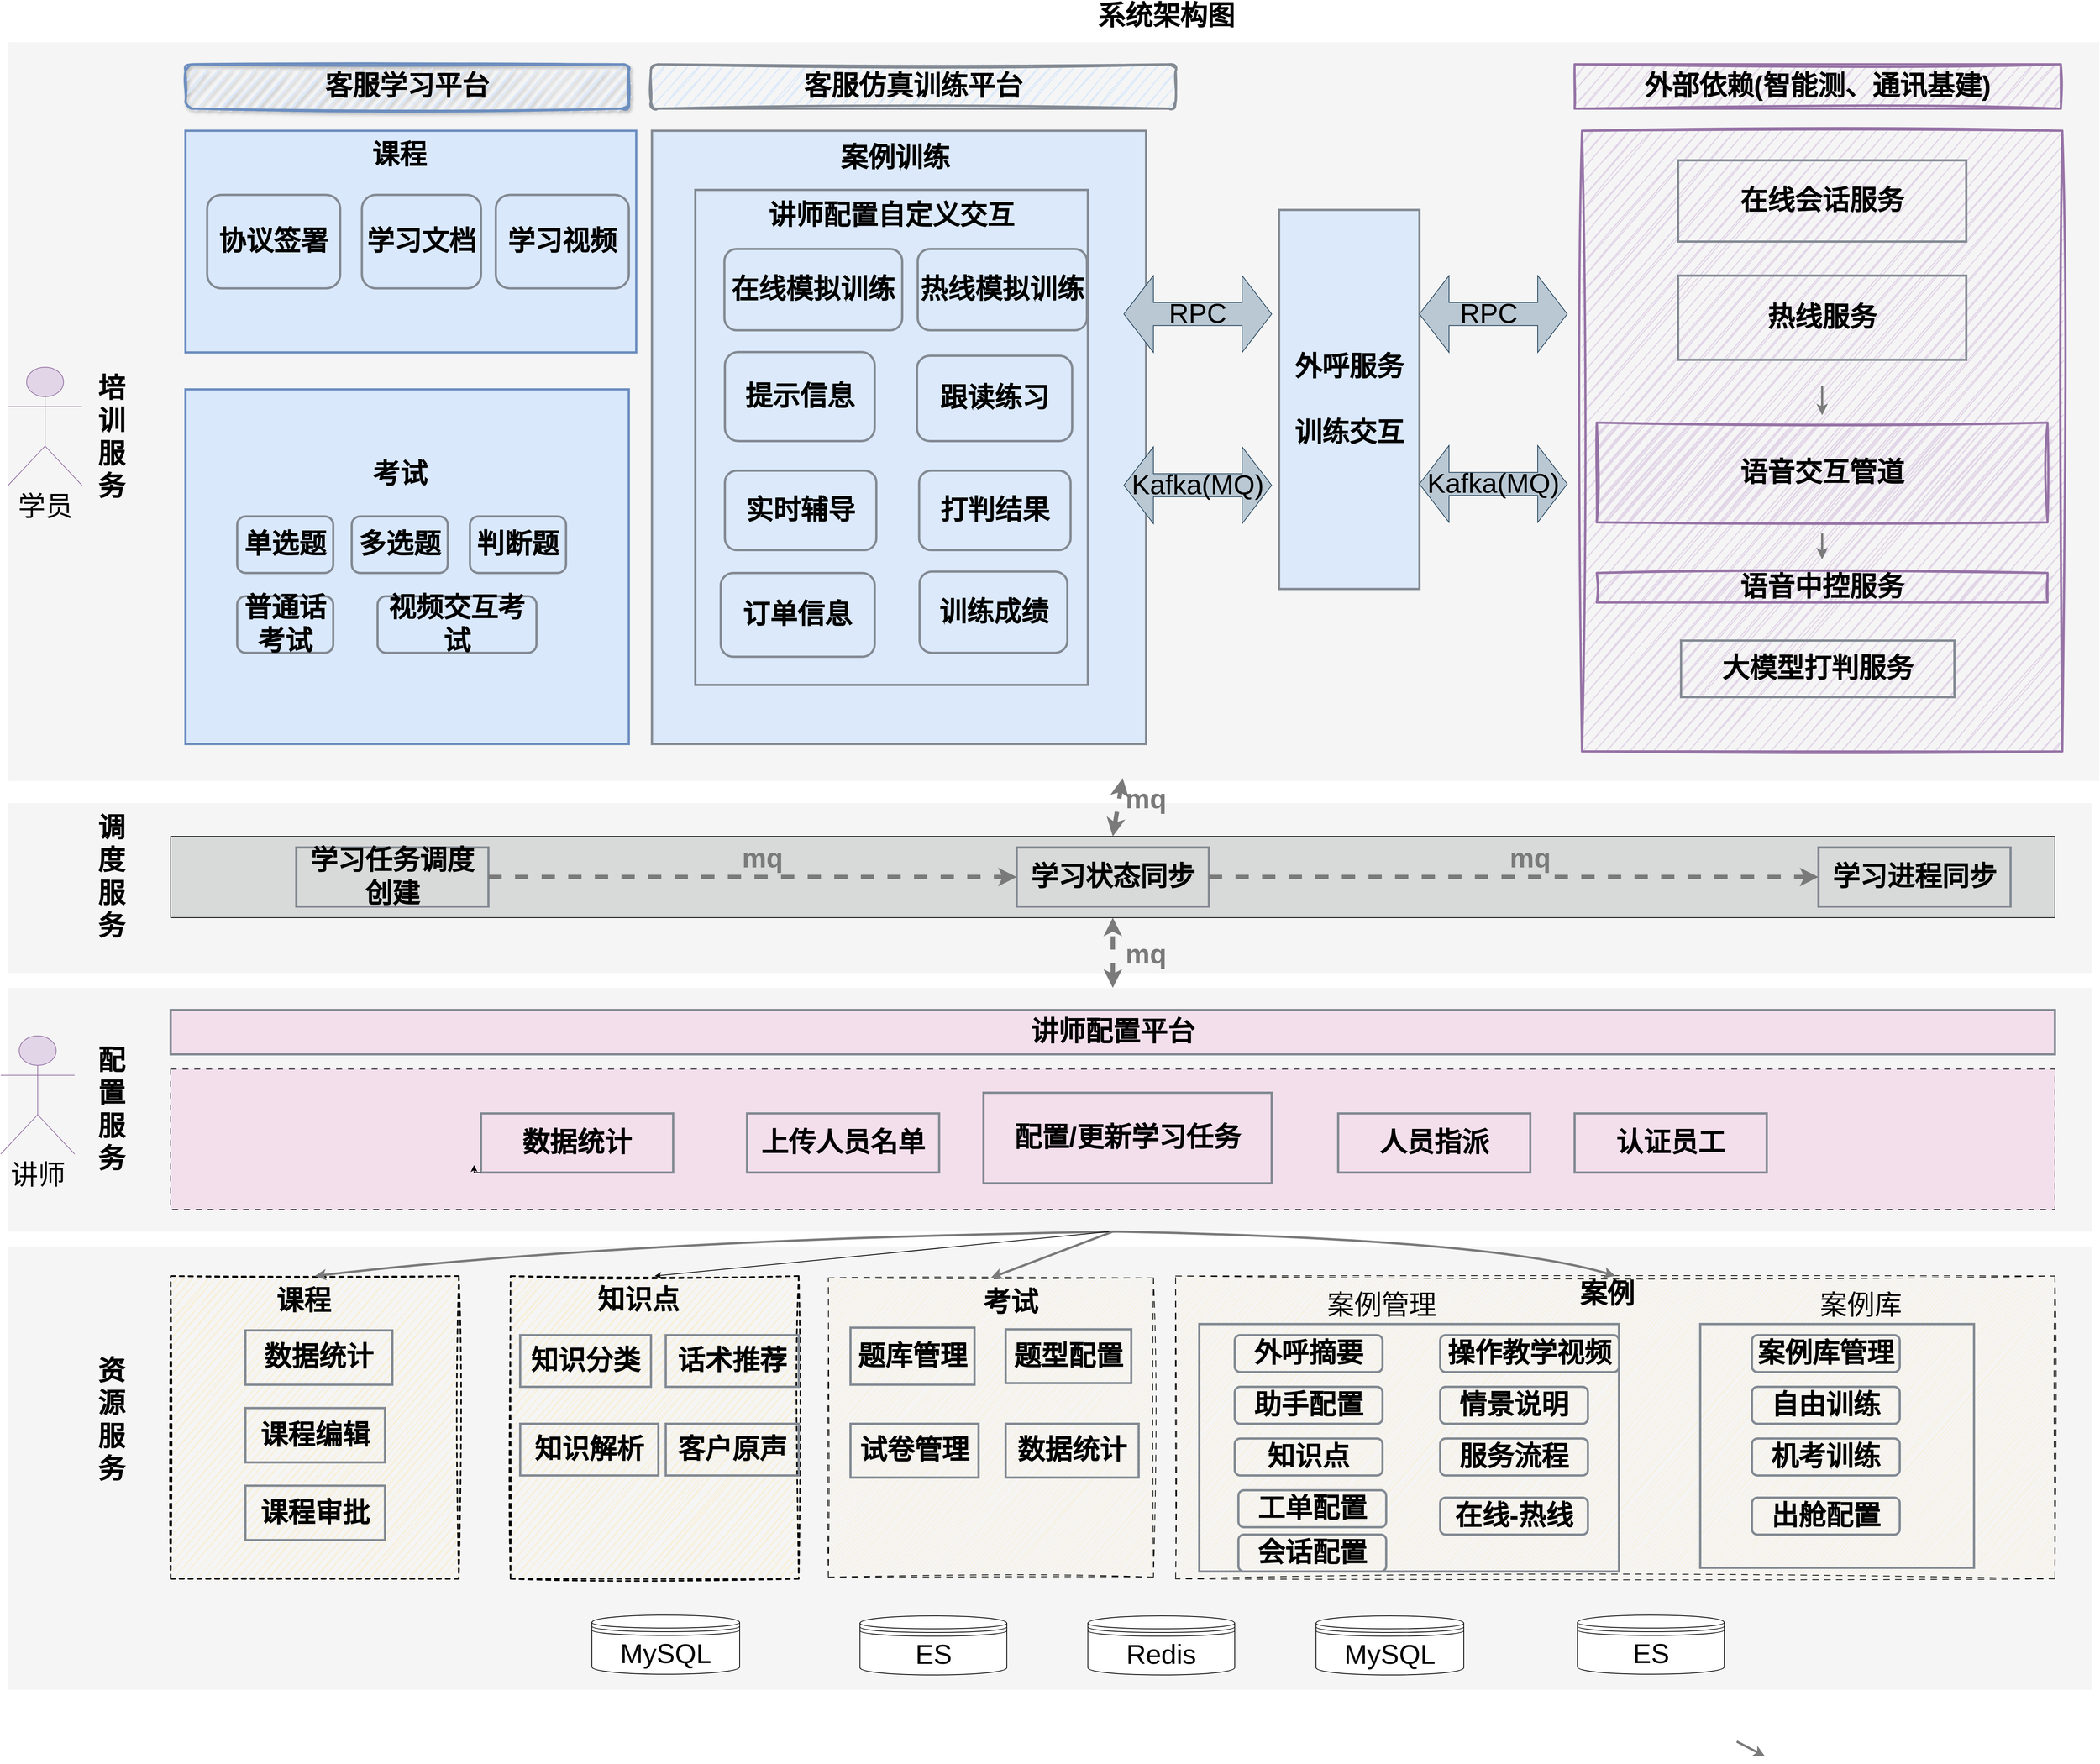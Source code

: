 <mxfile version="28.2.5">
  <diagram name="第 1 页" id="A-eHHzK-GCT5FrcxM3si">
    <mxGraphModel dx="3253" dy="3379" grid="1" gridSize="10" guides="1" tooltips="1" connect="1" arrows="1" fold="1" page="1" pageScale="1" pageWidth="827" pageHeight="1169" math="0" shadow="0">
      <root>
        <mxCell id="0" />
        <mxCell id="1" parent="0" />
        <mxCell id="sV2P0FJGSlzIeBvPtXu7-1" value="" style="rounded=0;whiteSpace=wrap;html=1;strokeColor=none;fillColor=#F5F5F5;fontSize=37;" parent="1" vertex="1">
          <mxGeometry x="30" y="670" width="2820" height="600" as="geometry" />
        </mxCell>
        <mxCell id="sV2P0FJGSlzIeBvPtXu7-2" value="" style="rounded=0;whiteSpace=wrap;html=1;dashed=1;dashPattern=8 8;fillColor=#F8EED1;sketch=1;curveFitting=1;jiggle=2;fontSize=37;" parent="1" vertex="1">
          <mxGeometry x="1610" y="710" width="1190" height="410" as="geometry" />
        </mxCell>
        <mxCell id="sV2P0FJGSlzIeBvPtXu7-4" value="" style="rounded=0;whiteSpace=wrap;html=1;strokeColor=none;fillColor=#F5F5F5;fontSize=37;" parent="1" vertex="1">
          <mxGeometry x="30" y="70" width="2820" height="230" as="geometry" />
        </mxCell>
        <mxCell id="sV2P0FJGSlzIeBvPtXu7-5" value="" style="rounded=0;whiteSpace=wrap;html=1;fillColor=#D8D9D9;fontSize=37;" parent="1" vertex="1">
          <mxGeometry x="250" y="115" width="2550" height="110" as="geometry" />
        </mxCell>
        <mxCell id="sV2P0FJGSlzIeBvPtXu7-6" value="" style="rounded=0;whiteSpace=wrap;html=1;strokeColor=none;fillColor=#F5F5F5;fontSize=37;" parent="1" vertex="1">
          <mxGeometry x="30" y="320" width="2820" height="330" as="geometry" />
        </mxCell>
        <mxCell id="sV2P0FJGSlzIeBvPtXu7-7" value="" style="rounded=0;whiteSpace=wrap;html=1;strokeColor=none;fillColor=#F5F5F5;fontSize=37;" parent="1" vertex="1">
          <mxGeometry x="30" y="-960" width="2830" height="1000" as="geometry" />
        </mxCell>
        <mxCell id="sV2P0FJGSlzIeBvPtXu7-8" value="&lt;b&gt;&lt;font&gt;资源服务&lt;/font&gt;&lt;/b&gt;" style="text;html=1;align=center;verticalAlign=middle;whiteSpace=wrap;rounded=0;fontSize=37;" parent="1" vertex="1">
          <mxGeometry x="150" y="740" width="40" height="330" as="geometry" />
        </mxCell>
        <mxCell id="sV2P0FJGSlzIeBvPtXu7-9" value="&lt;span&gt;&lt;b&gt;培训服务&lt;/b&gt;&lt;/span&gt;" style="text;html=1;align=center;verticalAlign=middle;whiteSpace=wrap;rounded=0;fontSize=37;" parent="1" vertex="1">
          <mxGeometry x="150" y="-495" width="40" height="140" as="geometry" />
        </mxCell>
        <mxCell id="sV2P0FJGSlzIeBvPtXu7-10" value="&lt;font&gt;&lt;b&gt;系统架构图&lt;/b&gt;&lt;/font&gt;" style="text;html=1;align=center;verticalAlign=middle;whiteSpace=wrap;rounded=0;fontSize=37;" parent="1" vertex="1">
          <mxGeometry x="1365" y="-1010" width="465" height="30" as="geometry" />
        </mxCell>
        <mxCell id="sV2P0FJGSlzIeBvPtXu7-11" value="&lt;font&gt;&lt;b&gt;客服仿真训练平台&lt;/b&gt;&lt;/font&gt;" style="rounded=1;whiteSpace=wrap;html=1;fillColor=#DBE9FA;strokeColor=#838A93;strokeWidth=3;shadow=0;sketch=1;curveFitting=1;jiggle=2;fontSize=37;" parent="1" vertex="1">
          <mxGeometry x="900" y="-930" width="710" height="60" as="geometry" />
        </mxCell>
        <mxCell id="sV2P0FJGSlzIeBvPtXu7-12" value="&lt;b&gt;&lt;font&gt;讲师配置平台&lt;/font&gt;&lt;/b&gt;" style="rounded=0;whiteSpace=wrap;html=1;strokeColor=#838A93;fillColor=#F3DFEC;strokeWidth=3;fontSize=37;" parent="1" vertex="1">
          <mxGeometry x="250" y="350" width="2550" height="60" as="geometry" />
        </mxCell>
        <mxCell id="sV2P0FJGSlzIeBvPtXu7-13" value="" style="rounded=0;whiteSpace=wrap;html=1;fillColor=#dae8fc;strokeColor=#6c8ebf;strokeWidth=3;fontSize=37;" parent="1" vertex="1">
          <mxGeometry x="270" y="-840" width="610" height="300" as="geometry" />
        </mxCell>
        <mxCell id="sV2P0FJGSlzIeBvPtXu7-14" value="&lt;font&gt;&lt;b&gt;课程&lt;/b&gt;&lt;/font&gt;" style="text;html=1;align=center;verticalAlign=middle;whiteSpace=wrap;rounded=0;fontSize=37;" parent="1" vertex="1">
          <mxGeometry x="479.38" y="-821.87" width="161.25" height="30" as="geometry" />
        </mxCell>
        <mxCell id="sV2P0FJGSlzIeBvPtXu7-15" value="&lt;span&gt;&lt;b&gt;调度服务&lt;/b&gt;&lt;/span&gt;" style="text;html=1;align=center;verticalAlign=middle;whiteSpace=wrap;rounded=0;fontSize=37;" parent="1" vertex="1">
          <mxGeometry x="150" y="100" width="40" height="140" as="geometry" />
        </mxCell>
        <mxCell id="sV2P0FJGSlzIeBvPtXu7-16" value="&lt;b&gt;&lt;font&gt;配置服务&lt;/font&gt;&lt;/b&gt;" style="text;html=1;align=center;verticalAlign=middle;whiteSpace=wrap;rounded=0;fontSize=37;" parent="1" vertex="1">
          <mxGeometry x="150" y="415" width="40" height="140" as="geometry" />
        </mxCell>
        <mxCell id="sV2P0FJGSlzIeBvPtXu7-18" value="&lt;font&gt;&lt;b&gt;内容包&lt;/b&gt;&lt;/font&gt;" style="text;html=1;align=center;verticalAlign=middle;whiteSpace=wrap;rounded=0;fontSize=37;" parent="1" vertex="1">
          <mxGeometry x="2111.25" y="450" width="127.5" height="30" as="geometry" />
        </mxCell>
        <mxCell id="sV2P0FJGSlzIeBvPtXu7-19" value="" style="rounded=0;whiteSpace=wrap;html=1;dashed=1;dashPattern=8 8;fillColor=#F3DFEC;fontSize=37;" parent="1" vertex="1">
          <mxGeometry x="250" y="430" width="2550" height="190" as="geometry" />
        </mxCell>
        <mxCell id="sV2P0FJGSlzIeBvPtXu7-22" value="" style="rounded=0;whiteSpace=wrap;html=1;fillColor=#DBE9FA;strokeColor=#838A93;strokeWidth=3;fontSize=37;" parent="1" vertex="1">
          <mxGeometry x="901.25" y="-840" width="668.75" height="830" as="geometry" />
        </mxCell>
        <mxCell id="sV2P0FJGSlzIeBvPtXu7-23" value="&lt;b&gt;&lt;font&gt;案例训练&lt;/font&gt;&lt;/b&gt;" style="text;html=1;align=center;verticalAlign=middle;whiteSpace=wrap;rounded=0;fontSize=37;" parent="1" vertex="1">
          <mxGeometry x="1130.93" y="-821.87" width="199.07" height="38.13" as="geometry" />
        </mxCell>
        <mxCell id="sV2P0FJGSlzIeBvPtXu7-24" value="&lt;font&gt;&lt;b&gt;客服学习平台&lt;/b&gt;&lt;/font&gt;" style="rounded=1;whiteSpace=wrap;html=1;fillColor=#dae8fc;strokeColor=#6c8ebf;strokeWidth=3;sketch=1;curveFitting=1;jiggle=2;shadow=1;fontSize=37;" parent="1" vertex="1">
          <mxGeometry x="270" y="-930" width="600" height="60" as="geometry" />
        </mxCell>
        <mxCell id="sV2P0FJGSlzIeBvPtXu7-25" value="&lt;span&gt;&lt;b&gt;认证员工&lt;/b&gt;&lt;/span&gt;" style="rounded=0;whiteSpace=wrap;html=1;strokeColor=#838A93;fillColor=none;strokeWidth=3;fontSize=37;" parent="1" vertex="1">
          <mxGeometry x="2150" y="490" width="260" height="80" as="geometry" />
        </mxCell>
        <mxCell id="sV2P0FJGSlzIeBvPtXu7-26" value="&lt;b&gt;&lt;font&gt;数据统计&lt;/font&gt;&lt;/b&gt;" style="rounded=0;whiteSpace=wrap;html=1;strokeColor=#838A93;fillColor=none;strokeWidth=3;fontSize=37;" parent="1" vertex="1">
          <mxGeometry x="670" y="490" width="260" height="80" as="geometry" />
        </mxCell>
        <mxCell id="sV2P0FJGSlzIeBvPtXu7-27" value="&lt;b&gt;&lt;font&gt;人员指派&lt;/font&gt;&lt;/b&gt;" style="rounded=0;whiteSpace=wrap;html=1;strokeColor=#838A93;fillColor=none;strokeWidth=3;fontSize=37;" parent="1" vertex="1">
          <mxGeometry x="1830" y="490" width="260" height="80" as="geometry" />
        </mxCell>
        <mxCell id="sV2P0FJGSlzIeBvPtXu7-28" value="&lt;b&gt;&lt;font&gt;上传人员名单&lt;/font&gt;&lt;/b&gt;" style="rounded=0;whiteSpace=wrap;html=1;strokeColor=#838A93;fillColor=none;strokeWidth=3;fontSize=37;" parent="1" vertex="1">
          <mxGeometry x="1030" y="490" width="260" height="80" as="geometry" />
        </mxCell>
        <mxCell id="sV2P0FJGSlzIeBvPtXu7-29" value="&lt;b&gt;&lt;font&gt;配置/更新学习任务&lt;/font&gt;&lt;/b&gt;" style="rounded=0;whiteSpace=wrap;html=1;strokeColor=#838A93;fillColor=none;strokeWidth=3;fontSize=37;" parent="1" vertex="1">
          <mxGeometry x="1350" y="462" width="390" height="122.5" as="geometry" />
        </mxCell>
        <mxCell id="sV2P0FJGSlzIeBvPtXu7-44" value="" style="group;sketch=1;curveFitting=1;jiggle=2;fontSize=37;" parent="1" vertex="1" connectable="0">
          <mxGeometry x="1140" y="712.5" width="440" height="405" as="geometry" />
        </mxCell>
        <mxCell id="sV2P0FJGSlzIeBvPtXu7-45" value="" style="rounded=0;whiteSpace=wrap;html=1;dashed=1;dashPattern=8 8;fillColor=#F8EED1;sketch=1;curveFitting=1;jiggle=2;fontSize=37;" parent="sV2P0FJGSlzIeBvPtXu7-44" vertex="1">
          <mxGeometry width="440.0" height="405" as="geometry" />
        </mxCell>
        <mxCell id="sV2P0FJGSlzIeBvPtXu7-46" value="&lt;font&gt;&lt;b&gt;考试&lt;/b&gt;&lt;/font&gt;" style="text;html=1;align=center;verticalAlign=middle;whiteSpace=wrap;rounded=0;fontSize=37;" parent="sV2P0FJGSlzIeBvPtXu7-44" vertex="1">
          <mxGeometry x="183.55" y="19.29" width="126.45" height="28.93" as="geometry" />
        </mxCell>
        <mxCell id="sV2P0FJGSlzIeBvPtXu7-47" value="&lt;span&gt;&lt;b&gt;题型配置&lt;/b&gt;&lt;/span&gt;" style="rounded=0;whiteSpace=wrap;html=1;strokeColor=#838A93;fillColor=none;strokeWidth=3;fontSize=37;" parent="sV2P0FJGSlzIeBvPtXu7-44" vertex="1">
          <mxGeometry x="240" y="69.68" width="170" height="72.77" as="geometry" />
        </mxCell>
        <mxCell id="sV2P0FJGSlzIeBvPtXu7-48" value="&lt;span&gt;&lt;b&gt;题库管理&lt;/b&gt;&lt;/span&gt;" style="rounded=0;whiteSpace=wrap;html=1;strokeColor=#838A93;fillColor=none;strokeWidth=3;fontSize=37;" parent="sV2P0FJGSlzIeBvPtXu7-44" vertex="1">
          <mxGeometry x="30" y="67.5" width="167.84" height="77.14" as="geometry" />
        </mxCell>
        <mxCell id="sV2P0FJGSlzIeBvPtXu7-228" value="&lt;span&gt;&lt;b&gt;试卷管理&lt;/b&gt;&lt;/span&gt;" style="rounded=0;whiteSpace=wrap;html=1;strokeColor=#838A93;fillColor=none;strokeWidth=3;fontSize=37;" parent="sV2P0FJGSlzIeBvPtXu7-44" vertex="1">
          <mxGeometry x="30" y="197.5" width="173.32" height="72.77" as="geometry" />
        </mxCell>
        <mxCell id="sV2P0FJGSlzIeBvPtXu7-229" value="&lt;span&gt;&lt;b&gt;数据统计&lt;/b&gt;&lt;/span&gt;" style="rounded=0;whiteSpace=wrap;html=1;strokeColor=#838A93;fillColor=none;strokeWidth=3;fontSize=37;" parent="sV2P0FJGSlzIeBvPtXu7-44" vertex="1">
          <mxGeometry x="240" y="197.5" width="180" height="72.77" as="geometry" />
        </mxCell>
        <mxCell id="sV2P0FJGSlzIeBvPtXu7-56" value="" style="group;sketch=1;curveFitting=1;jiggle=2;shadow=0;fontSize=37;" parent="1" vertex="1" connectable="0">
          <mxGeometry x="250" y="710" width="390" height="410" as="geometry" />
        </mxCell>
        <mxCell id="sV2P0FJGSlzIeBvPtXu7-57" value="" style="rounded=0;whiteSpace=wrap;html=1;dashed=1;fillColor=#F8EED1;strokeWidth=2;sketch=1;curveFitting=1;jiggle=2;fontSize=37;" parent="sV2P0FJGSlzIeBvPtXu7-56" vertex="1">
          <mxGeometry width="390" height="410" as="geometry" />
        </mxCell>
        <mxCell id="sV2P0FJGSlzIeBvPtXu7-58" value="&lt;font&gt;&lt;b&gt;课程&lt;/b&gt;&lt;/font&gt;" style="text;html=1;align=center;verticalAlign=middle;whiteSpace=wrap;rounded=0;fontSize=37;" parent="sV2P0FJGSlzIeBvPtXu7-56" vertex="1">
          <mxGeometry x="140" y="19.52" width="80" height="29.29" as="geometry" />
        </mxCell>
        <mxCell id="sV2P0FJGSlzIeBvPtXu7-214" value="&lt;b&gt;&lt;font&gt;数据统计&lt;/font&gt;&lt;/b&gt;" style="rounded=0;whiteSpace=wrap;html=1;strokeColor=#838A93;fillColor=none;strokeWidth=3;fontSize=37;" parent="sV2P0FJGSlzIeBvPtXu7-56" vertex="1">
          <mxGeometry x="101.11" y="73.59" width="198.89" height="73.59" as="geometry" />
        </mxCell>
        <mxCell id="sV2P0FJGSlzIeBvPtXu7-215" value="&lt;b&gt;&lt;font&gt;课程编辑&lt;/font&gt;&lt;/b&gt;" style="rounded=0;whiteSpace=wrap;html=1;strokeColor=#838A93;fillColor=none;strokeWidth=3;fontSize=37;" parent="sV2P0FJGSlzIeBvPtXu7-56" vertex="1">
          <mxGeometry x="101.11" y="178.72" width="188.89" height="73.59" as="geometry" />
        </mxCell>
        <mxCell id="sV2P0FJGSlzIeBvPtXu7-216" value="&lt;span&gt;&lt;b&gt;课程审批&lt;/b&gt;&lt;/span&gt;" style="rounded=0;whiteSpace=wrap;html=1;strokeColor=#838A93;fillColor=none;strokeWidth=3;fontSize=37;" parent="sV2P0FJGSlzIeBvPtXu7-56" vertex="1">
          <mxGeometry x="101.11" y="283.85" width="188.89" height="73.59" as="geometry" />
        </mxCell>
        <mxCell id="sV2P0FJGSlzIeBvPtXu7-82" value="&lt;b&gt;&lt;font&gt;学习任务调度创建&lt;/font&gt;&lt;/b&gt;" style="rounded=0;whiteSpace=wrap;html=1;strokeColor=#838A93;fillColor=none;strokeWidth=3;fontSize=37;" parent="1" vertex="1">
          <mxGeometry x="420" y="130" width="260" height="80" as="geometry" />
        </mxCell>
        <mxCell id="sV2P0FJGSlzIeBvPtXu7-83" value="&lt;b&gt;&lt;font&gt;学习状态同步&lt;/font&gt;&lt;/b&gt;" style="rounded=0;whiteSpace=wrap;html=1;strokeColor=#838A93;fillColor=none;strokeWidth=3;fontSize=37;" parent="1" vertex="1">
          <mxGeometry x="1395" y="130" width="260" height="80" as="geometry" />
        </mxCell>
        <mxCell id="sV2P0FJGSlzIeBvPtXu7-84" value="&lt;b&gt;&lt;font&gt;学习进程同步&lt;/font&gt;&lt;/b&gt;" style="rounded=0;whiteSpace=wrap;html=1;strokeColor=#838A93;fillColor=none;strokeWidth=3;fontSize=37;" parent="1" vertex="1">
          <mxGeometry x="2480" y="130" width="260" height="80" as="geometry" />
        </mxCell>
        <mxCell id="sV2P0FJGSlzIeBvPtXu7-85" value="&lt;font color=&quot;#7a7a7a&quot;&gt;&lt;b&gt;mq&lt;/b&gt;&lt;/font&gt;" style="text;html=1;align=center;verticalAlign=middle;whiteSpace=wrap;rounded=0;fontSize=37;" parent="1" vertex="1">
          <mxGeometry x="1540" y="260" width="60" height="30" as="geometry" />
        </mxCell>
        <mxCell id="sV2P0FJGSlzIeBvPtXu7-86" value="" style="rounded=0;whiteSpace=wrap;html=1;fillColor=#e1d5e7;strokeColor=#9673a6;strokeWidth=3;shadow=0;glass=0;sketch=1;curveFitting=1;jiggle=2;fontSize=37;" parent="1" vertex="1">
          <mxGeometry x="2160" y="-840" width="650" height="840" as="geometry" />
        </mxCell>
        <mxCell id="sV2P0FJGSlzIeBvPtXu7-88" value="" style="rounded=0;whiteSpace=wrap;html=1;fillColor=#dae8fc;strokeColor=#6c8ebf;strokeWidth=3;fontSize=37;" parent="1" vertex="1">
          <mxGeometry x="270" y="-490" width="600" height="480" as="geometry" />
        </mxCell>
        <mxCell id="sV2P0FJGSlzIeBvPtXu7-89" value="&lt;font&gt;&lt;b&gt;考试&lt;/b&gt;&lt;/font&gt;" style="text;html=1;align=center;verticalAlign=middle;whiteSpace=wrap;rounded=0;fontSize=37;" parent="1" vertex="1">
          <mxGeometry x="498.75" y="-390" width="122.5" height="30" as="geometry" />
        </mxCell>
        <mxCell id="sV2P0FJGSlzIeBvPtXu7-91" value="&lt;font color=&quot;#7a7a7a&quot;&gt;&lt;b&gt;mq&lt;/b&gt;&lt;/font&gt;" style="text;html=1;align=center;verticalAlign=middle;whiteSpace=wrap;rounded=0;fontSize=37;" parent="1" vertex="1">
          <mxGeometry x="1540" y="50" width="60" height="30" as="geometry" />
        </mxCell>
        <mxCell id="sV2P0FJGSlzIeBvPtXu7-92" value="" style="endArrow=classic;startArrow=classic;html=1;rounded=0;exitX=0.5;exitY=0;exitDx=0;exitDy=0;strokeWidth=6;dashed=1;strokeColor=#7A7A7A;entryX=0.533;entryY=0.996;entryDx=0;entryDy=0;entryPerimeter=0;fontSize=37;" parent="1" source="sV2P0FJGSlzIeBvPtXu7-5" target="sV2P0FJGSlzIeBvPtXu7-7" edge="1">
          <mxGeometry width="50" height="50" relative="1" as="geometry">
            <mxPoint x="1790" y="180" as="sourcePoint" />
            <mxPoint x="1525" y="50" as="targetPoint" />
          </mxGeometry>
        </mxCell>
        <mxCell id="sV2P0FJGSlzIeBvPtXu7-93" value="" style="endArrow=classic;startArrow=classic;html=1;rounded=0;entryX=0.5;entryY=1;entryDx=0;entryDy=0;strokeWidth=6;strokeColor=#7A7A7A;dashed=1;fontSize=37;" parent="1" target="sV2P0FJGSlzIeBvPtXu7-5" edge="1">
          <mxGeometry width="50" height="50" relative="1" as="geometry">
            <mxPoint x="1525" y="320" as="sourcePoint" />
            <mxPoint x="1840" y="130" as="targetPoint" />
          </mxGeometry>
        </mxCell>
        <mxCell id="sV2P0FJGSlzIeBvPtXu7-94" value="&lt;b&gt;外呼服务&lt;/b&gt;&lt;div&gt;&lt;span&gt;&lt;b&gt;&lt;br&gt;&lt;/b&gt;&lt;/span&gt;&lt;div&gt;&lt;span&gt;&lt;b&gt;训练交互&lt;/b&gt;&lt;/span&gt;&lt;/div&gt;&lt;/div&gt;" style="rounded=0;whiteSpace=wrap;html=1;fillColor=#DBE9FA;strokeColor=#838A93;strokeWidth=3;fontSize=37;" parent="1" vertex="1">
          <mxGeometry x="1750" y="-732.86" width="190" height="513" as="geometry" />
        </mxCell>
        <mxCell id="sV2P0FJGSlzIeBvPtXu7-95" value="" style="rounded=0;whiteSpace=wrap;html=1;strokeColor=#838A93;strokeWidth=3;fillColor=none;fontSize=37;" parent="1" vertex="1">
          <mxGeometry x="960" y="-760" width="531.25" height="670" as="geometry" />
        </mxCell>
        <mxCell id="sV2P0FJGSlzIeBvPtXu7-96" value="&lt;font&gt;&lt;b&gt;提示信息&lt;/b&gt;&lt;/font&gt;" style="rounded=1;whiteSpace=wrap;html=1;strokeColor=#838A93;strokeWidth=3;fillColor=none;fontSize=37;" parent="1" vertex="1">
          <mxGeometry x="1000" y="-540.5" width="202.81" height="120.5" as="geometry" />
        </mxCell>
        <mxCell id="sV2P0FJGSlzIeBvPtXu7-97" value="&lt;font&gt;&lt;b&gt;实时辅导&lt;/b&gt;&lt;/font&gt;" style="rounded=1;whiteSpace=wrap;html=1;strokeColor=#838A93;strokeWidth=3;fillColor=none;fontSize=37;" parent="1" vertex="1">
          <mxGeometry x="1000" y="-380" width="205" height="107.5" as="geometry" />
        </mxCell>
        <mxCell id="sV2P0FJGSlzIeBvPtXu7-98" value="&lt;font&gt;&lt;b&gt;跟读练习&lt;/b&gt;&lt;/font&gt;" style="rounded=1;whiteSpace=wrap;html=1;strokeColor=#838A93;strokeWidth=3;fillColor=none;fontSize=37;" parent="1" vertex="1">
          <mxGeometry x="1260" y="-535.5" width="210" height="115.5" as="geometry" />
        </mxCell>
        <mxCell id="sV2P0FJGSlzIeBvPtXu7-99" value="&lt;span&gt;&lt;b&gt;打判结果&lt;/b&gt;&lt;/span&gt;" style="rounded=1;whiteSpace=wrap;html=1;strokeColor=#838A93;strokeWidth=3;fillColor=none;fontSize=37;" parent="1" vertex="1">
          <mxGeometry x="1262.88" y="-380" width="205" height="107.5" as="geometry" />
        </mxCell>
        <mxCell id="sV2P0FJGSlzIeBvPtXu7-100" value="&lt;font&gt;&lt;b&gt;订单信息&lt;/b&gt;&lt;/font&gt;" style="rounded=1;whiteSpace=wrap;html=1;strokeColor=#838A93;strokeWidth=3;fillColor=none;fontSize=37;" parent="1" vertex="1">
          <mxGeometry x="994.38" y="-241.55" width="208.43" height="113.43" as="geometry" />
        </mxCell>
        <mxCell id="sV2P0FJGSlzIeBvPtXu7-101" value="&lt;span&gt;&lt;b&gt;训练成绩&lt;/b&gt;&lt;/span&gt;" style="rounded=1;whiteSpace=wrap;html=1;strokeColor=#838A93;strokeWidth=3;fillColor=none;fontSize=37;" parent="1" vertex="1">
          <mxGeometry x="1263.5" y="-243.43" width="200" height="110" as="geometry" />
        </mxCell>
        <mxCell id="sV2P0FJGSlzIeBvPtXu7-102" value="&lt;font&gt;&lt;b&gt;讲师配置自定义交互&lt;/b&gt;&lt;/font&gt;" style="text;html=1;align=center;verticalAlign=middle;whiteSpace=wrap;rounded=0;fontSize=37;" parent="1" vertex="1">
          <mxGeometry x="1055.93" y="-740" width="339.07" height="30" as="geometry" />
        </mxCell>
        <mxCell id="sV2P0FJGSlzIeBvPtXu7-105" value="&lt;font&gt;&lt;b&gt;语音中控服务&lt;/b&gt;&lt;/font&gt;" style="rounded=0;whiteSpace=wrap;html=1;fillColor=#e1d5e7;strokeColor=#9673a6;strokeWidth=3;sketch=1;curveFitting=1;jiggle=2;fontSize=37;" parent="1" vertex="1">
          <mxGeometry x="2180" y="-241.55" width="610" height="40" as="geometry" />
        </mxCell>
        <mxCell id="sV2P0FJGSlzIeBvPtXu7-120" value="&lt;span&gt;&lt;b&gt;大模型打判服务&lt;/b&gt;&lt;/span&gt;" style="rounded=0;whiteSpace=wrap;html=1;strokeColor=#838A93;strokeWidth=3;fillColor=none;fontSize=37;" parent="1" vertex="1">
          <mxGeometry x="2294" y="-150" width="370" height="76.57" as="geometry" />
        </mxCell>
        <mxCell id="sV2P0FJGSlzIeBvPtXu7-123" value="&lt;font&gt;&lt;b&gt;语音交互管道&lt;/b&gt;&lt;/font&gt;" style="rounded=0;whiteSpace=wrap;html=1;fillColor=#e1d5e7;strokeColor=#9673a6;strokeWidth=3;sketch=1;curveFitting=1;jiggle=2;fontSize=37;" parent="1" vertex="1">
          <mxGeometry x="2180" y="-445" width="610" height="135" as="geometry" />
        </mxCell>
        <mxCell id="sV2P0FJGSlzIeBvPtXu7-135" value="&lt;span&gt;&lt;b&gt;协议签署&lt;/b&gt;&lt;/span&gt;" style="rounded=1;whiteSpace=wrap;html=1;strokeColor=#838A93;strokeWidth=3;fillColor=none;fontSize=37;" parent="1" vertex="1">
          <mxGeometry x="299.38" y="-753.21" width="180" height="126.41" as="geometry" />
        </mxCell>
        <mxCell id="sV2P0FJGSlzIeBvPtXu7-136" value="&lt;font&gt;&lt;b&gt;学习视频&lt;/b&gt;&lt;/font&gt;" style="rounded=1;whiteSpace=wrap;html=1;strokeColor=#838A93;strokeWidth=3;fillColor=none;fontSize=37;" parent="1" vertex="1">
          <mxGeometry x="690" y="-753.21" width="180" height="126.41" as="geometry" />
        </mxCell>
        <mxCell id="sV2P0FJGSlzIeBvPtXu7-139" value="&lt;font&gt;&lt;b&gt;学习文档&lt;/b&gt;&lt;/font&gt;" style="rounded=1;whiteSpace=wrap;html=1;strokeColor=#838A93;strokeWidth=3;fillColor=none;fontSize=37;" parent="1" vertex="1">
          <mxGeometry x="508.75" y="-753.21" width="161.25" height="126.41" as="geometry" />
        </mxCell>
        <mxCell id="sV2P0FJGSlzIeBvPtXu7-140" value="&lt;span&gt;&lt;b&gt;单选题&lt;/b&gt;&lt;/span&gt;" style="rounded=1;whiteSpace=wrap;html=1;strokeColor=#838A93;strokeWidth=3;fillColor=none;fontSize=37;" parent="1" vertex="1">
          <mxGeometry x="340" y="-318.12" width="130" height="76.57" as="geometry" />
        </mxCell>
        <mxCell id="sV2P0FJGSlzIeBvPtXu7-141" value="&lt;span&gt;&lt;b&gt;多选题&lt;/b&gt;&lt;/span&gt;" style="rounded=1;whiteSpace=wrap;html=1;strokeColor=#838A93;strokeWidth=3;fillColor=none;fontSize=37;" parent="1" vertex="1">
          <mxGeometry x="495" y="-318.12" width="130" height="76.57" as="geometry" />
        </mxCell>
        <mxCell id="sV2P0FJGSlzIeBvPtXu7-142" value="&lt;span&gt;&lt;b&gt;判断题&lt;/b&gt;&lt;/span&gt;" style="rounded=1;whiteSpace=wrap;html=1;strokeColor=#838A93;strokeWidth=3;fillColor=none;fontSize=37;" parent="1" vertex="1">
          <mxGeometry x="655" y="-318.12" width="130" height="76.57" as="geometry" />
        </mxCell>
        <mxCell id="sV2P0FJGSlzIeBvPtXu7-143" value="&lt;span&gt;&lt;b&gt;普通话考试&lt;/b&gt;&lt;/span&gt;" style="rounded=1;whiteSpace=wrap;html=1;strokeColor=#838A93;strokeWidth=3;fillColor=none;fontSize=37;" parent="1" vertex="1">
          <mxGeometry x="340" y="-210" width="130" height="76.57" as="geometry" />
        </mxCell>
        <mxCell id="sV2P0FJGSlzIeBvPtXu7-144" value="&lt;span&gt;&lt;b&gt;视频交互考试&lt;/b&gt;&lt;/span&gt;" style="rounded=1;whiteSpace=wrap;html=1;strokeColor=#838A93;strokeWidth=3;fillColor=none;fontSize=37;" parent="1" vertex="1">
          <mxGeometry x="530" y="-210" width="215" height="76.57" as="geometry" />
        </mxCell>
        <mxCell id="sV2P0FJGSlzIeBvPtXu7-145" value="" style="endArrow=classic;html=1;rounded=0;entryX=0.5;entryY=0;entryDx=0;entryDy=0;curved=1;strokeWidth=3;strokeColor=#7A7A7A;fontSize=37;" parent="1" target="sV2P0FJGSlzIeBvPtXu7-57" edge="1">
          <mxGeometry width="50" height="50" relative="1" as="geometry">
            <mxPoint x="1530" y="650" as="sourcePoint" />
            <mxPoint x="1870" y="720" as="targetPoint" />
            <Array as="points">
              <mxPoint x="880" y="660" />
            </Array>
          </mxGeometry>
        </mxCell>
        <mxCell id="sV2P0FJGSlzIeBvPtXu7-146" value="" style="endArrow=classic;html=1;rounded=0;entryX=0.5;entryY=0;entryDx=0;entryDy=0;strokeWidth=3;strokeColor=#7A7A7A;curved=1;fontSize=37;" parent="1" target="sV2P0FJGSlzIeBvPtXu7-2" edge="1">
          <mxGeometry width="50" height="50" relative="1" as="geometry">
            <mxPoint x="1530" y="650" as="sourcePoint" />
            <mxPoint x="1870" y="720" as="targetPoint" />
            <Array as="points">
              <mxPoint x="2040" y="660" />
            </Array>
          </mxGeometry>
        </mxCell>
        <mxCell id="sV2P0FJGSlzIeBvPtXu7-147" value="" style="endArrow=classic;html=1;rounded=0;entryX=0.5;entryY=0;entryDx=0;entryDy=0;strokeColor=#7A7A7A;strokeWidth=3;fontSize=37;" parent="1" target="sV2P0FJGSlzIeBvPtXu7-45" edge="1">
          <mxGeometry width="50" height="50" relative="1" as="geometry">
            <mxPoint x="1525" y="650" as="sourcePoint" />
            <mxPoint x="1870" y="720" as="targetPoint" />
          </mxGeometry>
        </mxCell>
        <mxCell id="sV2P0FJGSlzIeBvPtXu7-150" value="" style="endArrow=classic;html=1;rounded=0;exitX=1;exitY=0.5;exitDx=0;exitDy=0;entryX=0;entryY=0.5;entryDx=0;entryDy=0;strokeWidth=6;strokeColor=#7A7A7A;dashed=1;fontSize=37;" parent="1" source="sV2P0FJGSlzIeBvPtXu7-82" target="sV2P0FJGSlzIeBvPtXu7-83" edge="1">
          <mxGeometry width="50" height="50" relative="1" as="geometry">
            <mxPoint x="1220" y="440" as="sourcePoint" />
            <mxPoint x="1270" y="390" as="targetPoint" />
          </mxGeometry>
        </mxCell>
        <mxCell id="sV2P0FJGSlzIeBvPtXu7-151" value="" style="endArrow=classic;html=1;rounded=0;exitX=1;exitY=0.5;exitDx=0;exitDy=0;entryX=0;entryY=0.5;entryDx=0;entryDy=0;strokeWidth=6;strokeColor=#7A7A7A;dashed=1;fontSize=37;" parent="1" source="sV2P0FJGSlzIeBvPtXu7-83" target="sV2P0FJGSlzIeBvPtXu7-84" edge="1">
          <mxGeometry width="50" height="50" relative="1" as="geometry">
            <mxPoint x="1980" y="440" as="sourcePoint" />
            <mxPoint x="2030" y="390" as="targetPoint" />
          </mxGeometry>
        </mxCell>
        <mxCell id="sV2P0FJGSlzIeBvPtXu7-152" value="" style="endArrow=classic;html=1;rounded=0;exitX=0.5;exitY=1;exitDx=0;exitDy=0;entryX=0.5;entryY=0;entryDx=0;entryDy=0;strokeWidth=3;strokeColor=#7A7A7A;fontSize=37;" parent="1" edge="1">
          <mxGeometry width="50" height="50" relative="1" as="geometry">
            <mxPoint x="2485" y="-495.0" as="sourcePoint" />
            <mxPoint x="2485" y="-455.0" as="targetPoint" />
          </mxGeometry>
        </mxCell>
        <mxCell id="sV2P0FJGSlzIeBvPtXu7-153" value="" style="endArrow=classic;html=1;rounded=0;exitX=0.5;exitY=1;exitDx=0;exitDy=0;strokeWidth=3;strokeColor=#7A7A7A;fontSize=37;" parent="1" edge="1">
          <mxGeometry width="50" height="50" relative="1" as="geometry">
            <mxPoint x="2485" y="-295.0" as="sourcePoint" />
            <mxPoint x="2485" y="-260" as="targetPoint" />
          </mxGeometry>
        </mxCell>
        <mxCell id="sV2P0FJGSlzIeBvPtXu7-156" value="&lt;span&gt;&lt;b&gt;在线会话服务&lt;/b&gt;&lt;/span&gt;" style="rounded=0;whiteSpace=wrap;html=1;strokeColor=#838A93;strokeWidth=3;fillColor=none;fontSize=37;" parent="1" vertex="1">
          <mxGeometry x="2290" y="-800" width="390" height="110" as="geometry" />
        </mxCell>
        <mxCell id="sV2P0FJGSlzIeBvPtXu7-158" value="&lt;span&gt;&lt;b&gt;热线服务&lt;/b&gt;&lt;/span&gt;" style="rounded=0;whiteSpace=wrap;html=1;strokeColor=#838A93;strokeWidth=3;fillColor=none;fontSize=37;" parent="1" vertex="1">
          <mxGeometry x="2290" y="-644" width="390" height="114" as="geometry" />
        </mxCell>
        <mxCell id="sV2P0FJGSlzIeBvPtXu7-159" value="&lt;font color=&quot;#7a7a7a&quot;&gt;&lt;b&gt;mq&lt;/b&gt;&lt;/font&gt;" style="text;html=1;align=center;verticalAlign=middle;whiteSpace=wrap;rounded=0;fontSize=37;" parent="1" vertex="1">
          <mxGeometry x="1021.25" y="130" width="60" height="30" as="geometry" />
        </mxCell>
        <mxCell id="sV2P0FJGSlzIeBvPtXu7-160" value="&lt;font color=&quot;#7a7a7a&quot;&gt;&lt;b&gt;mq&lt;/b&gt;&lt;/font&gt;" style="text;html=1;align=center;verticalAlign=middle;whiteSpace=wrap;rounded=0;fontSize=37;" parent="1" vertex="1">
          <mxGeometry x="2060" y="130" width="60" height="30" as="geometry" />
        </mxCell>
        <mxCell id="sV2P0FJGSlzIeBvPtXu7-168" value="&lt;font&gt;&lt;b&gt;案例&lt;/b&gt;&lt;/font&gt;" style="text;html=1;align=center;verticalAlign=middle;whiteSpace=wrap;rounded=0;fontSize=37;" parent="1" vertex="1">
          <mxGeometry x="2130" y="720" width="127.5" height="30" as="geometry" />
        </mxCell>
        <mxCell id="sV2P0FJGSlzIeBvPtXu7-172" value="&lt;span&gt;&lt;b&gt;知识点&lt;/b&gt;&lt;/span&gt;" style="rounded=1;whiteSpace=wrap;html=1;strokeColor=#838A93;fillColor=none;strokeWidth=3;fontSize=37;" parent="1" vertex="1">
          <mxGeometry x="1690" y="930" width="200" height="50" as="geometry" />
        </mxCell>
        <mxCell id="sV2P0FJGSlzIeBvPtXu7-176" value="" style="rounded=0;whiteSpace=wrap;html=1;strokeColor=#838A93;fillColor=none;strokeWidth=3;fontSize=37;" parent="1" vertex="1">
          <mxGeometry x="1642" y="775" width="568" height="335" as="geometry" />
        </mxCell>
        <mxCell id="sV2P0FJGSlzIeBvPtXu7-182" value="&lt;span&gt;&lt;b&gt;会话配置&lt;/b&gt;&lt;/span&gt;" style="rounded=1;whiteSpace=wrap;html=1;strokeColor=#838A93;fillColor=none;strokeWidth=3;fontSize=37;" parent="1" vertex="1">
          <mxGeometry x="1695" y="1060" width="200" height="50" as="geometry" />
        </mxCell>
        <mxCell id="sV2P0FJGSlzIeBvPtXu7-183" value="&lt;span&gt;&lt;b&gt;在线-热线&lt;/b&gt;&lt;/span&gt;" style="rounded=1;whiteSpace=wrap;html=1;strokeColor=#838A93;fillColor=none;strokeWidth=3;fontSize=37;" parent="1" vertex="1">
          <mxGeometry x="1968" y="1010" width="200" height="50" as="geometry" />
        </mxCell>
        <mxCell id="sV2P0FJGSlzIeBvPtXu7-201" value="&lt;span&gt;&lt;b&gt;工单配置&lt;/b&gt;&lt;/span&gt;" style="rounded=1;whiteSpace=wrap;html=1;strokeColor=#838A93;fillColor=none;strokeWidth=3;fontSize=37;" parent="1" vertex="1">
          <mxGeometry x="1695" y="1000" width="200" height="50" as="geometry" />
        </mxCell>
        <mxCell id="sV2P0FJGSlzIeBvPtXu7-203" value="&lt;span&gt;&lt;b&gt;助手配置&lt;/b&gt;&lt;/span&gt;" style="rounded=1;whiteSpace=wrap;html=1;strokeColor=#838A93;fillColor=none;strokeWidth=3;fontSize=37;" parent="1" vertex="1">
          <mxGeometry x="1690" y="860" width="200" height="50" as="geometry" />
        </mxCell>
        <mxCell id="sV2P0FJGSlzIeBvPtXu7-204" value="&lt;span&gt;&lt;b&gt;外呼摘要&lt;/b&gt;&lt;/span&gt;" style="rounded=1;whiteSpace=wrap;html=1;strokeColor=#838A93;fillColor=none;strokeWidth=3;fontSize=37;" parent="1" vertex="1">
          <mxGeometry x="1690" y="790" width="200" height="50" as="geometry" />
        </mxCell>
        <mxCell id="sV2P0FJGSlzIeBvPtXu7-206" value="" style="endArrow=classic;html=1;rounded=0;exitX=0.75;exitY=1;exitDx=0;exitDy=0;entryX=0.5;entryY=0;entryDx=0;entryDy=0;strokeWidth=3;strokeColor=#7A7A7A;fontSize=37;" parent="1" edge="1">
          <mxGeometry width="50" height="50" relative="1" as="geometry">
            <mxPoint x="2369.375" y="1340" as="sourcePoint" />
            <mxPoint x="2407.5" y="1360" as="targetPoint" />
          </mxGeometry>
        </mxCell>
        <mxCell id="sV2P0FJGSlzIeBvPtXu7-208" value="&lt;font&gt;MySQL&lt;/font&gt;" style="shape=datastore;whiteSpace=wrap;html=1;fontSize=37;" parent="1" vertex="1">
          <mxGeometry x="1800" y="1170" width="200" height="80" as="geometry" />
        </mxCell>
        <mxCell id="sV2P0FJGSlzIeBvPtXu7-209" value="&lt;font&gt;ES&lt;/font&gt;" style="shape=datastore;whiteSpace=wrap;html=1;fontSize=37;" parent="1" vertex="1">
          <mxGeometry x="1182.81" y="1170" width="198.75" height="80" as="geometry" />
        </mxCell>
        <mxCell id="sV2P0FJGSlzIeBvPtXu7-217" value="" style="group;sketch=1;curveFitting=1;jiggle=2;fontSize=37;" parent="1" vertex="1" connectable="0">
          <mxGeometry x="710" y="710" width="390" height="410" as="geometry" />
        </mxCell>
        <mxCell id="sV2P0FJGSlzIeBvPtXu7-218" value="" style="rounded=0;whiteSpace=wrap;html=1;dashed=1;fillColor=#F8EED1;strokeWidth=2;sketch=1;curveFitting=1;jiggle=2;fontSize=37;" parent="sV2P0FJGSlzIeBvPtXu7-217" vertex="1">
          <mxGeometry width="390" height="410" as="geometry" />
        </mxCell>
        <mxCell id="sV2P0FJGSlzIeBvPtXu7-219" value="&lt;font&gt;&lt;b&gt;知识点&lt;/b&gt;&lt;/font&gt;" style="text;html=1;align=center;verticalAlign=middle;whiteSpace=wrap;rounded=0;fontSize=37;" parent="sV2P0FJGSlzIeBvPtXu7-217" vertex="1">
          <mxGeometry x="116.44" y="18.57" width="113.78" height="27.86" as="geometry" />
        </mxCell>
        <mxCell id="sV2P0FJGSlzIeBvPtXu7-220" value="&lt;span&gt;&lt;b&gt;知识分类&lt;/b&gt;&lt;/span&gt;" style="rounded=0;whiteSpace=wrap;html=1;strokeColor=#838A93;fillColor=none;strokeWidth=3;fontSize=37;" parent="sV2P0FJGSlzIeBvPtXu7-217" vertex="1">
          <mxGeometry x="13" y="80" width="177" height="70" as="geometry" />
        </mxCell>
        <mxCell id="sV2P0FJGSlzIeBvPtXu7-221" value="&lt;span&gt;&lt;b&gt;话术推荐&lt;/b&gt;&lt;/span&gt;" style="rounded=0;whiteSpace=wrap;html=1;strokeColor=#838A93;fillColor=none;strokeWidth=3;fontSize=37;" parent="sV2P0FJGSlzIeBvPtXu7-217" vertex="1">
          <mxGeometry x="210" y="80" width="180" height="70" as="geometry" />
        </mxCell>
        <mxCell id="sV2P0FJGSlzIeBvPtXu7-222" value="&lt;span&gt;&lt;b&gt;知识解析&lt;/b&gt;&lt;/span&gt;" style="rounded=0;whiteSpace=wrap;html=1;strokeColor=#838A93;fillColor=none;strokeWidth=3;fontSize=37;" parent="sV2P0FJGSlzIeBvPtXu7-217" vertex="1">
          <mxGeometry x="13" y="200" width="187" height="70" as="geometry" />
        </mxCell>
        <mxCell id="sV2P0FJGSlzIeBvPtXu7-224" value="&lt;span&gt;&lt;b&gt;客户原声&lt;/b&gt;&lt;/span&gt;" style="rounded=0;whiteSpace=wrap;html=1;strokeColor=#838A93;fillColor=none;strokeWidth=3;fontSize=37;" parent="sV2P0FJGSlzIeBvPtXu7-217" vertex="1">
          <mxGeometry x="210" y="200" width="180" height="70" as="geometry" />
        </mxCell>
        <mxCell id="sV2P0FJGSlzIeBvPtXu7-231" value="&lt;font&gt;案例管理&lt;/font&gt;" style="text;html=1;align=center;verticalAlign=middle;whiteSpace=wrap;rounded=0;fontSize=37;" parent="1" vertex="1">
          <mxGeometry x="1794" y="730" width="190" height="40" as="geometry" />
        </mxCell>
        <mxCell id="sV2P0FJGSlzIeBvPtXu7-232" value="&lt;span&gt;&lt;b&gt;操作教学视频&lt;/b&gt;&lt;/span&gt;" style="rounded=1;whiteSpace=wrap;html=1;strokeColor=#838A93;fillColor=none;strokeWidth=3;fontSize=37;" parent="1" vertex="1">
          <mxGeometry x="1968" y="790" width="242" height="50" as="geometry" />
        </mxCell>
        <mxCell id="sV2P0FJGSlzIeBvPtXu7-233" value="&lt;span&gt;&lt;b&gt;情景说明&lt;/b&gt;&lt;/span&gt;" style="rounded=1;whiteSpace=wrap;html=1;strokeColor=#838A93;fillColor=none;strokeWidth=3;fontSize=37;" parent="1" vertex="1">
          <mxGeometry x="1968" y="860" width="200" height="50" as="geometry" />
        </mxCell>
        <mxCell id="sV2P0FJGSlzIeBvPtXu7-234" value="&lt;span&gt;&lt;b&gt;服务流程&lt;/b&gt;&lt;/span&gt;" style="rounded=1;whiteSpace=wrap;html=1;strokeColor=#838A93;fillColor=none;strokeWidth=3;fontSize=37;" parent="1" vertex="1">
          <mxGeometry x="1968" y="930" width="200" height="50" as="geometry" />
        </mxCell>
        <mxCell id="sV2P0FJGSlzIeBvPtXu7-235" value="" style="rounded=0;whiteSpace=wrap;html=1;strokeColor=#838A93;fillColor=none;strokeWidth=3;fontSize=37;" parent="1" vertex="1">
          <mxGeometry x="2320" y="775" width="370.5" height="330" as="geometry" />
        </mxCell>
        <mxCell id="sV2P0FJGSlzIeBvPtXu7-237" value="&lt;span&gt;案例库&lt;/span&gt;" style="text;html=1;align=center;verticalAlign=middle;whiteSpace=wrap;rounded=0;fontSize=37;" parent="1" vertex="1">
          <mxGeometry x="2455.25" y="730" width="164.75" height="40" as="geometry" />
        </mxCell>
        <mxCell id="sV2P0FJGSlzIeBvPtXu7-238" value="&lt;span&gt;&lt;b&gt;案例库管理&lt;/b&gt;&lt;/span&gt;" style="rounded=1;whiteSpace=wrap;html=1;strokeColor=#838A93;fillColor=none;strokeWidth=3;fontSize=37;" parent="1" vertex="1">
          <mxGeometry x="2390" y="790" width="200" height="50" as="geometry" />
        </mxCell>
        <mxCell id="sV2P0FJGSlzIeBvPtXu7-239" value="&lt;span&gt;&lt;b&gt;自由训练&lt;/b&gt;&lt;/span&gt;" style="rounded=1;whiteSpace=wrap;html=1;strokeColor=#838A93;fillColor=none;strokeWidth=3;fontSize=37;" parent="1" vertex="1">
          <mxGeometry x="2390" y="860" width="200" height="50" as="geometry" />
        </mxCell>
        <mxCell id="sV2P0FJGSlzIeBvPtXu7-240" value="&lt;span&gt;&lt;b&gt;机考训练&lt;/b&gt;&lt;/span&gt;" style="rounded=1;whiteSpace=wrap;html=1;strokeColor=#838A93;fillColor=none;strokeWidth=3;fontSize=37;" parent="1" vertex="1">
          <mxGeometry x="2390" y="930" width="200" height="50" as="geometry" />
        </mxCell>
        <mxCell id="sV2P0FJGSlzIeBvPtXu7-241" value="&lt;span&gt;&lt;b&gt;出舱配置&lt;/b&gt;&lt;/span&gt;" style="rounded=1;whiteSpace=wrap;html=1;strokeColor=#838A93;fillColor=none;strokeWidth=3;fontSize=37;" parent="1" vertex="1">
          <mxGeometry x="2390" y="1010" width="200" height="50" as="geometry" />
        </mxCell>
        <mxCell id="sV2P0FJGSlzIeBvPtXu7-242" value="" style="endArrow=classic;html=1;rounded=0;entryX=0.5;entryY=0;entryDx=0;entryDy=0;curved=1;fontSize=37;" parent="1" target="sV2P0FJGSlzIeBvPtXu7-218" edge="1">
          <mxGeometry width="50" height="50" relative="1" as="geometry">
            <mxPoint x="1520" y="650" as="sourcePoint" />
            <mxPoint x="740" y="1270" as="targetPoint" />
          </mxGeometry>
        </mxCell>
        <mxCell id="sV2P0FJGSlzIeBvPtXu7-246" value="&lt;font&gt;&lt;b&gt;外部依赖(智能测、通讯基建)&lt;/b&gt;&lt;/font&gt;" style="rounded=0;whiteSpace=wrap;html=1;fillColor=#e1d5e7;strokeColor=#9673a6;strokeWidth=3;sketch=1;curveFitting=1;jiggle=2;fontSize=37;" parent="1" vertex="1">
          <mxGeometry x="2150" y="-930" width="658" height="60" as="geometry" />
        </mxCell>
        <mxCell id="sV2P0FJGSlzIeBvPtXu7-247" value="" style="shape=doubleArrow;whiteSpace=wrap;html=1;fillColor=#bac8d3;strokeColor=#23445d;fontSize=37;" parent="1" vertex="1">
          <mxGeometry x="1940" y="-644" width="200" height="104" as="geometry" />
        </mxCell>
        <mxCell id="sV2P0FJGSlzIeBvPtXu7-248" value="" style="shape=doubleArrow;whiteSpace=wrap;html=1;fillColor=#bac8d3;strokeColor=#23445d;fontSize=37;" parent="1" vertex="1">
          <mxGeometry x="1940" y="-414" width="200" height="104" as="geometry" />
        </mxCell>
        <mxCell id="sV2P0FJGSlzIeBvPtXu7-249" value="RPC" style="text;html=1;align=center;verticalAlign=middle;whiteSpace=wrap;rounded=0;fontSize=37;" parent="1" vertex="1">
          <mxGeometry x="1978" y="-624.5" width="112" height="65" as="geometry" />
        </mxCell>
        <mxCell id="sV2P0FJGSlzIeBvPtXu7-250" value="Kafka(MQ)" style="text;html=1;align=center;verticalAlign=middle;whiteSpace=wrap;rounded=0;fontSize=37;" parent="1" vertex="1">
          <mxGeometry x="1984" y="-394.5" width="112" height="65" as="geometry" />
        </mxCell>
        <mxCell id="sV2P0FJGSlzIeBvPtXu7-257" value="&lt;font&gt;MySQL&lt;/font&gt;" style="shape=datastore;whiteSpace=wrap;html=1;fontSize=37;" parent="1" vertex="1">
          <mxGeometry x="820" y="1169" width="200" height="80" as="geometry" />
        </mxCell>
        <mxCell id="sV2P0FJGSlzIeBvPtXu7-258" value="&lt;font&gt;ES&lt;/font&gt;" style="shape=datastore;whiteSpace=wrap;html=1;fontSize=37;" parent="1" vertex="1">
          <mxGeometry x="2153.75" y="1169" width="198.75" height="80" as="geometry" />
        </mxCell>
        <mxCell id="sV2P0FJGSlzIeBvPtXu7-259" style="edgeStyle=orthogonalEdgeStyle;rounded=0;orthogonalLoop=1;jettySize=auto;html=1;exitX=0;exitY=1;exitDx=0;exitDy=0;entryX=0.161;entryY=0.684;entryDx=0;entryDy=0;entryPerimeter=0;fontSize=37;" parent="1" source="sV2P0FJGSlzIeBvPtXu7-26" target="sV2P0FJGSlzIeBvPtXu7-19" edge="1">
          <mxGeometry relative="1" as="geometry" />
        </mxCell>
        <mxCell id="sV2P0FJGSlzIeBvPtXu7-262" value="&lt;font&gt;&lt;b&gt;在线模拟训练&lt;/b&gt;&lt;/font&gt;" style="rounded=1;whiteSpace=wrap;html=1;strokeColor=#838A93;strokeWidth=3;fillColor=none;fontSize=37;" parent="1" vertex="1">
          <mxGeometry x="999.38" y="-680" width="240.62" height="110" as="geometry" />
        </mxCell>
        <mxCell id="sV2P0FJGSlzIeBvPtXu7-263" value="&lt;font&gt;&lt;b&gt;热线模拟训练&lt;/b&gt;&lt;/font&gt;" style="rounded=1;whiteSpace=wrap;html=1;strokeColor=#838A93;strokeWidth=3;fillColor=none;fontSize=37;" parent="1" vertex="1">
          <mxGeometry x="1261" y="-680" width="229" height="110" as="geometry" />
        </mxCell>
        <mxCell id="sV2P0FJGSlzIeBvPtXu7-270" value="&lt;span&gt;Redis&lt;/span&gt;" style="shape=datastore;whiteSpace=wrap;html=1;fontSize=37;" parent="1" vertex="1">
          <mxGeometry x="1491.25" y="1170" width="198.75" height="80" as="geometry" />
        </mxCell>
        <mxCell id="dlRur3L15nMgBuN5fwYe-1" value="讲师" style="shape=umlActor;verticalLabelPosition=bottom;verticalAlign=top;html=1;outlineConnect=0;fillColor=#e1d5e7;strokeColor=#9673a6;fontSize=37;" parent="1" vertex="1">
          <mxGeometry x="20" y="385" width="100" height="160" as="geometry" />
        </mxCell>
        <mxCell id="dlRur3L15nMgBuN5fwYe-2" value="学员" style="shape=umlActor;verticalLabelPosition=bottom;verticalAlign=top;html=1;outlineConnect=0;fillColor=#e1d5e7;strokeColor=#9673a6;fontSize=37;" parent="1" vertex="1">
          <mxGeometry x="30" y="-520" width="100" height="160" as="geometry" />
        </mxCell>
        <mxCell id="dlRur3L15nMgBuN5fwYe-4" value="" style="shape=doubleArrow;whiteSpace=wrap;html=1;fillColor=#bac8d3;strokeColor=#23445d;fontSize=37;" parent="1" vertex="1">
          <mxGeometry x="1540" y="-644" width="200" height="104" as="geometry" />
        </mxCell>
        <mxCell id="dlRur3L15nMgBuN5fwYe-5" value="" style="shape=doubleArrow;whiteSpace=wrap;html=1;fillColor=#bac8d3;strokeColor=#23445d;fontSize=37;" parent="1" vertex="1">
          <mxGeometry x="1540" y="-412.22" width="200" height="104" as="geometry" />
        </mxCell>
        <mxCell id="dlRur3L15nMgBuN5fwYe-6" value="RPC" style="text;html=1;align=center;verticalAlign=middle;whiteSpace=wrap;rounded=0;fontSize=37;" parent="1" vertex="1">
          <mxGeometry x="1584" y="-624.5" width="112" height="65" as="geometry" />
        </mxCell>
        <mxCell id="dlRur3L15nMgBuN5fwYe-7" value="Kafka(MQ)" style="text;html=1;align=center;verticalAlign=middle;whiteSpace=wrap;rounded=0;fontSize=37;" parent="1" vertex="1">
          <mxGeometry x="1584" y="-392.72" width="112" height="65" as="geometry" />
        </mxCell>
      </root>
    </mxGraphModel>
  </diagram>
</mxfile>
